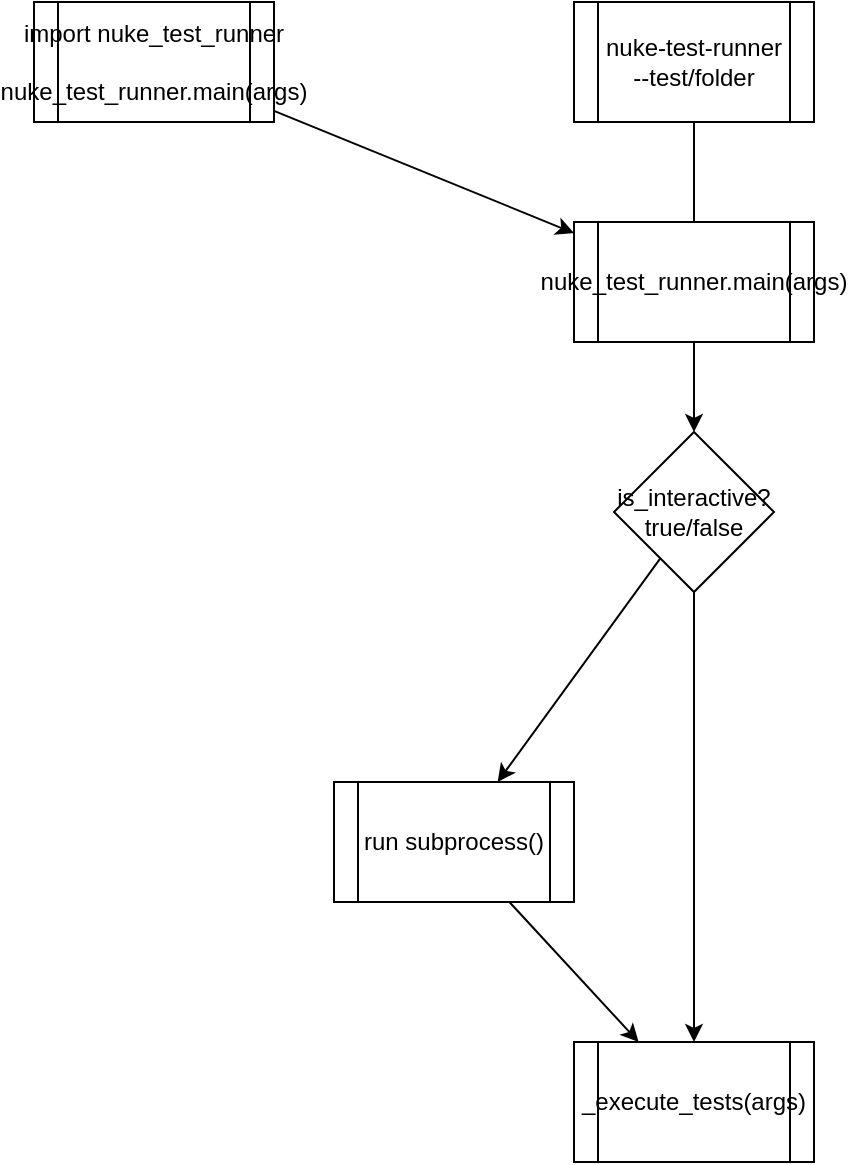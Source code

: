 <mxfile>
    <diagram id="D8OUpafsmOOGh69r_Qex" name="Page-1">
        <mxGraphModel dx="1127" dy="802" grid="1" gridSize="10" guides="1" tooltips="1" connect="1" arrows="1" fold="1" page="1" pageScale="1" pageWidth="827" pageHeight="1169" math="0" shadow="0">
            <root>
                <mxCell id="0"/>
                <mxCell id="1" parent="0"/>
                <mxCell id="11" style="edgeStyle=none;html=1;startArrow=none;" edge="1" parent="1" source="13" target="5">
                    <mxGeometry relative="1" as="geometry"/>
                </mxCell>
                <mxCell id="2" value="nuke-test-runner --test/folder" style="shape=process;whiteSpace=wrap;html=1;backgroundOutline=1;" vertex="1" parent="1">
                    <mxGeometry x="560" y="110" width="120" height="60" as="geometry"/>
                </mxCell>
                <mxCell id="15" style="edgeStyle=none;html=1;" edge="1" parent="1" source="3" target="13">
                    <mxGeometry relative="1" as="geometry"/>
                </mxCell>
                <mxCell id="3" value="import nuke_test_runner &lt;br&gt;&lt;br&gt;nuke_test_runner.main(args)" style="shape=process;whiteSpace=wrap;html=1;backgroundOutline=1;" vertex="1" parent="1">
                    <mxGeometry x="290" y="110" width="120" height="60" as="geometry"/>
                </mxCell>
                <mxCell id="7" style="edgeStyle=none;html=1;" edge="1" parent="1" source="5" target="6">
                    <mxGeometry relative="1" as="geometry"/>
                </mxCell>
                <mxCell id="9" style="edgeStyle=none;html=1;" edge="1" parent="1" source="5" target="8">
                    <mxGeometry relative="1" as="geometry"/>
                </mxCell>
                <mxCell id="5" value="is_interactive?&lt;br&gt;true/false" style="rhombus;whiteSpace=wrap;html=1;" vertex="1" parent="1">
                    <mxGeometry x="580" y="325" width="80" height="80" as="geometry"/>
                </mxCell>
                <mxCell id="10" style="edgeStyle=none;html=1;" edge="1" parent="1" source="6" target="8">
                    <mxGeometry relative="1" as="geometry"/>
                </mxCell>
                <mxCell id="6" value="run subprocess()" style="shape=process;whiteSpace=wrap;html=1;backgroundOutline=1;" vertex="1" parent="1">
                    <mxGeometry x="440" y="500" width="120" height="60" as="geometry"/>
                </mxCell>
                <mxCell id="8" value="_execute_tests(args)" style="shape=process;whiteSpace=wrap;html=1;backgroundOutline=1;" vertex="1" parent="1">
                    <mxGeometry x="560" y="630" width="120" height="60" as="geometry"/>
                </mxCell>
                <mxCell id="14" value="" style="edgeStyle=none;html=1;endArrow=none;" edge="1" parent="1" source="2" target="13">
                    <mxGeometry relative="1" as="geometry">
                        <mxPoint x="620" y="170" as="sourcePoint"/>
                        <mxPoint x="620" y="325" as="targetPoint"/>
                    </mxGeometry>
                </mxCell>
                <mxCell id="13" value="nuke_test_runner.main(args)" style="shape=process;whiteSpace=wrap;html=1;backgroundOutline=1;" vertex="1" parent="1">
                    <mxGeometry x="560" y="220" width="120" height="60" as="geometry"/>
                </mxCell>
            </root>
        </mxGraphModel>
    </diagram>
</mxfile>